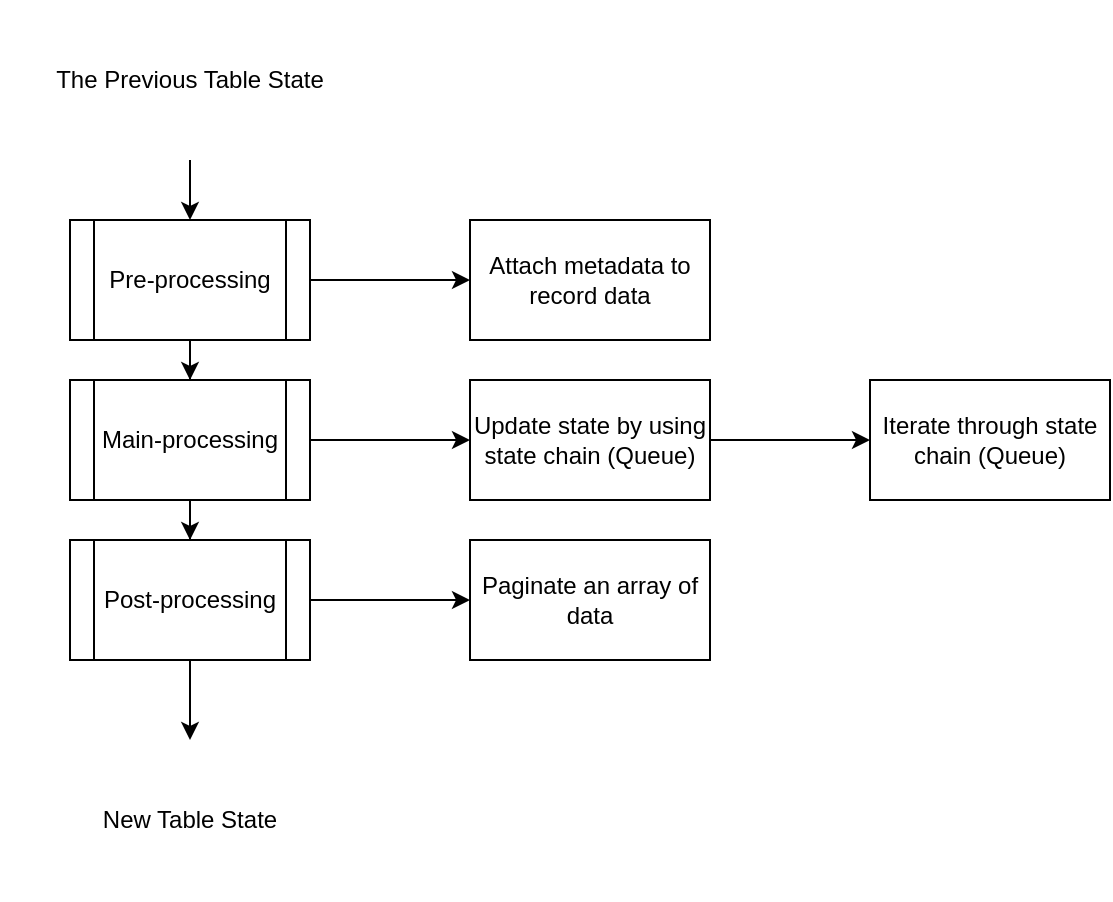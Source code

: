 <mxfile version="14.6.13" type="device"><diagram name="Page-1" id="74e2e168-ea6b-b213-b513-2b3c1d86103e"><mxGraphModel dx="872" dy="510" grid="1" gridSize="10" guides="1" tooltips="1" connect="1" arrows="1" fold="1" page="1" pageScale="1" pageWidth="1100" pageHeight="850" background="#ffffff" math="0" shadow="0"><root><mxCell id="0"/><mxCell id="1" parent="0"/><mxCell id="Gx7scYLYhapaEs0UzTC6-10" style="edgeStyle=orthogonalEdgeStyle;rounded=0;orthogonalLoop=1;jettySize=auto;html=1;" parent="1" source="Gx7scYLYhapaEs0UzTC6-1" target="Gx7scYLYhapaEs0UzTC6-2" edge="1"><mxGeometry relative="1" as="geometry"/></mxCell><mxCell id="Gx7scYLYhapaEs0UzTC6-1" value="The Previous Table State" style="text;html=1;strokeColor=none;fillColor=none;align=center;verticalAlign=middle;whiteSpace=wrap;rounded=0;" parent="1" vertex="1"><mxGeometry x="55" y="40" width="190" height="80" as="geometry"/></mxCell><mxCell id="Gx7scYLYhapaEs0UzTC6-6" value="" style="edgeStyle=orthogonalEdgeStyle;rounded=0;orthogonalLoop=1;jettySize=auto;html=1;" parent="1" source="Gx7scYLYhapaEs0UzTC6-2" target="Gx7scYLYhapaEs0UzTC6-5" edge="1"><mxGeometry relative="1" as="geometry"/></mxCell><mxCell id="Gx7scYLYhapaEs0UzTC6-11" style="edgeStyle=orthogonalEdgeStyle;rounded=0;orthogonalLoop=1;jettySize=auto;html=1;" parent="1" source="Gx7scYLYhapaEs0UzTC6-2" target="Gx7scYLYhapaEs0UzTC6-3" edge="1"><mxGeometry relative="1" as="geometry"/></mxCell><mxCell id="Gx7scYLYhapaEs0UzTC6-2" value="Pre-processing" style="shape=process;whiteSpace=wrap;html=1;backgroundOutline=1;" parent="1" vertex="1"><mxGeometry x="90" y="150" width="120" height="60" as="geometry"/></mxCell><mxCell id="Gx7scYLYhapaEs0UzTC6-8" value="" style="edgeStyle=orthogonalEdgeStyle;rounded=0;orthogonalLoop=1;jettySize=auto;html=1;" parent="1" source="Gx7scYLYhapaEs0UzTC6-3" target="Gx7scYLYhapaEs0UzTC6-7" edge="1"><mxGeometry relative="1" as="geometry"/></mxCell><mxCell id="Gx7scYLYhapaEs0UzTC6-12" style="edgeStyle=orthogonalEdgeStyle;rounded=0;orthogonalLoop=1;jettySize=auto;html=1;" parent="1" source="Gx7scYLYhapaEs0UzTC6-3" target="Gx7scYLYhapaEs0UzTC6-4" edge="1"><mxGeometry relative="1" as="geometry"/></mxCell><mxCell id="Gx7scYLYhapaEs0UzTC6-3" value="Main-processing" style="shape=process;whiteSpace=wrap;html=1;backgroundOutline=1;" parent="1" vertex="1"><mxGeometry x="90" y="230" width="120" height="60" as="geometry"/></mxCell><mxCell id="Gx7scYLYhapaEs0UzTC6-13" style="edgeStyle=orthogonalEdgeStyle;rounded=0;orthogonalLoop=1;jettySize=auto;html=1;" parent="1" source="Gx7scYLYhapaEs0UzTC6-4" target="Gx7scYLYhapaEs0UzTC6-9" edge="1"><mxGeometry relative="1" as="geometry"/></mxCell><mxCell id="Gx7scYLYhapaEs0UzTC6-15" value="" style="edgeStyle=orthogonalEdgeStyle;rounded=0;orthogonalLoop=1;jettySize=auto;html=1;" parent="1" source="Gx7scYLYhapaEs0UzTC6-4" target="Gx7scYLYhapaEs0UzTC6-14" edge="1"><mxGeometry relative="1" as="geometry"/></mxCell><mxCell id="Gx7scYLYhapaEs0UzTC6-4" value="Post-processing" style="shape=process;whiteSpace=wrap;html=1;backgroundOutline=1;" parent="1" vertex="1"><mxGeometry x="90" y="310" width="120" height="60" as="geometry"/></mxCell><mxCell id="Gx7scYLYhapaEs0UzTC6-5" value="Attach metadata to record data" style="whiteSpace=wrap;html=1;" parent="1" vertex="1"><mxGeometry x="290" y="150" width="120" height="60" as="geometry"/></mxCell><mxCell id="Gx7scYLYhapaEs0UzTC6-17" value="" style="edgeStyle=orthogonalEdgeStyle;rounded=0;orthogonalLoop=1;jettySize=auto;html=1;" parent="1" source="Gx7scYLYhapaEs0UzTC6-7" target="Gx7scYLYhapaEs0UzTC6-16" edge="1"><mxGeometry relative="1" as="geometry"/></mxCell><mxCell id="Gx7scYLYhapaEs0UzTC6-7" value="Update state by using state chain (Queue)" style="whiteSpace=wrap;html=1;" parent="1" vertex="1"><mxGeometry x="290" y="230" width="120" height="60" as="geometry"/></mxCell><mxCell id="Gx7scYLYhapaEs0UzTC6-9" value="New Table State" style="text;html=1;strokeColor=none;fillColor=none;align=center;verticalAlign=middle;whiteSpace=wrap;rounded=0;" parent="1" vertex="1"><mxGeometry x="55" y="410" width="190" height="80" as="geometry"/></mxCell><mxCell id="Gx7scYLYhapaEs0UzTC6-14" value="Paginate an array of data" style="whiteSpace=wrap;html=1;" parent="1" vertex="1"><mxGeometry x="290" y="310" width="120" height="60" as="geometry"/></mxCell><mxCell id="Gx7scYLYhapaEs0UzTC6-16" value="Iterate through state chain (Queue)" style="whiteSpace=wrap;html=1;" parent="1" vertex="1"><mxGeometry x="490" y="230" width="120" height="60" as="geometry"/></mxCell></root></mxGraphModel></diagram></mxfile>